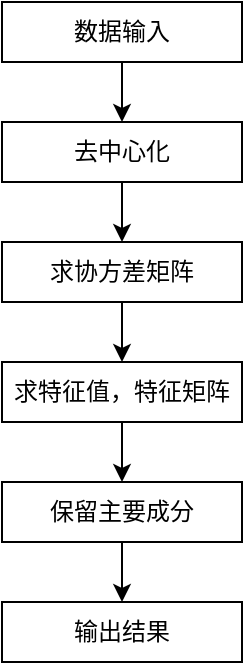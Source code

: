 <mxfile version="12.2.4"><diagram id="G5M_V5epqxxiu05kD11Q"><mxGraphModel dx="806" dy="579" grid="0" gridSize="10" guides="1" tooltips="1" connect="1" arrows="1" fold="1" page="1" pageScale="1" pageWidth="850" pageHeight="1100" math="0" shadow="0"><root><mxCell id="0"/><mxCell id="1" parent="0"/><mxCell id="9" style="edgeStyle=orthogonalEdgeStyle;rounded=0;orthogonalLoop=1;jettySize=auto;html=1;entryX=0.5;entryY=0;entryDx=0;entryDy=0;" edge="1" parent="1" source="2" target="3"><mxGeometry relative="1" as="geometry"/></mxCell><mxCell id="2" value="数据输入" style="rounded=0;whiteSpace=wrap;html=1;" vertex="1" parent="1"><mxGeometry x="240" y="20" width="120" height="30" as="geometry"/></mxCell><mxCell id="10" style="edgeStyle=orthogonalEdgeStyle;rounded=0;orthogonalLoop=1;jettySize=auto;html=1;entryX=0.5;entryY=0;entryDx=0;entryDy=0;" edge="1" parent="1" source="3" target="4"><mxGeometry relative="1" as="geometry"/></mxCell><mxCell id="3" value="去中心化" style="rounded=0;whiteSpace=wrap;html=1;" vertex="1" parent="1"><mxGeometry x="240" y="80" width="120" height="30" as="geometry"/></mxCell><mxCell id="11" style="edgeStyle=orthogonalEdgeStyle;rounded=0;orthogonalLoop=1;jettySize=auto;html=1;entryX=0.5;entryY=0;entryDx=0;entryDy=0;" edge="1" parent="1" source="4" target="7"><mxGeometry relative="1" as="geometry"/></mxCell><mxCell id="4" value="求协方差矩阵" style="rounded=0;whiteSpace=wrap;html=1;" vertex="1" parent="1"><mxGeometry x="240" y="140" width="120" height="30" as="geometry"/></mxCell><mxCell id="6" value="输出结果" style="rounded=0;whiteSpace=wrap;html=1;" vertex="1" parent="1"><mxGeometry x="240" y="320" width="120" height="30" as="geometry"/></mxCell><mxCell id="12" style="edgeStyle=orthogonalEdgeStyle;rounded=0;orthogonalLoop=1;jettySize=auto;html=1;entryX=0.5;entryY=0;entryDx=0;entryDy=0;" edge="1" parent="1" source="7" target="8"><mxGeometry relative="1" as="geometry"/></mxCell><mxCell id="7" value="求特征值，特征矩阵" style="rounded=0;whiteSpace=wrap;html=1;" vertex="1" parent="1"><mxGeometry x="240" y="200" width="120" height="30" as="geometry"/></mxCell><mxCell id="13" style="edgeStyle=orthogonalEdgeStyle;rounded=0;orthogonalLoop=1;jettySize=auto;html=1;entryX=0.5;entryY=0;entryDx=0;entryDy=0;" edge="1" parent="1" source="8" target="6"><mxGeometry relative="1" as="geometry"/></mxCell><mxCell id="8" value="保留主要成分" style="rounded=0;whiteSpace=wrap;html=1;" vertex="1" parent="1"><mxGeometry x="240" y="260" width="120" height="30" as="geometry"/></mxCell></root></mxGraphModel></diagram></mxfile>